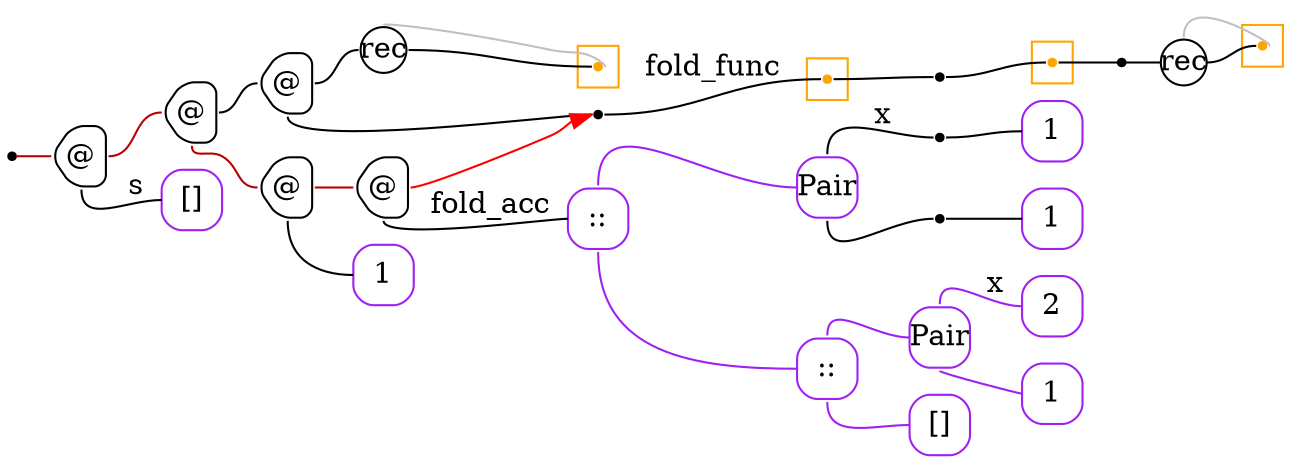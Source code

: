 digraph G {
  rankdir=LR;
  edge[arrowhead=none,arrowtail=none];
  node[fixedsize=true,shape=circle]
  size="9.201041666666667,5.219270833333334";
  labeldistance=0;
  nodesep=.175;
  ranksep=.175;

 nd1[shape=point];
   nd15[label="1",tooltip="nd15-ConstGraph",style=rounded,orientation=90,shape=square,width=.4,height=.4,color="purple"];
   nd21[label="2",tooltip="nd21-ConstGraph",style=rounded,orientation=90,shape=square,width=.4,height=.4,color="purple"];
   nd27[label="1",tooltip="nd27-ConstGraph",style=rounded,orientation=90,shape=square,width=.4,height=.4,color="purple"];
 subgraph cluster_nd174 {
   graph[style=fill,color="orange"];
   ndcluster_nd174[tooltip="nd174",orientation=90,shape=point,color="orange"];
 };
   nd592[label="1",tooltip="nd592-ConstGraph",style=rounded,orientation=90,shape=square,width=.4,height=.4,color="purple"];
   nd686[label="Pair",tooltip="nd686-ConstPairGraph",style=rounded,orientation=90,shape=square,width=.4,height=.4,color="purple"];
 nd885[label=" ",tooltip="nd885-ContractGraph",style=rounded,orientation=90,shape=point];
 nd918[label=" ",tooltip="nd918-ContractGraph",style=rounded,orientation=90,shape=point];
 nd919[label=" ",tooltip="nd919-ContractGraph",style=rounded,orientation=90,shape=point];
 subgraph cluster_nd383 {
   graph[style=fill,color="orange"];
   ndcluster_nd383[tooltip="nd383",orientation=90,shape=point,color="orange"];
 };
 nd946[label="rec",tooltip="nd946-RecurGraph",style=rounded,width=.3,height=.3,color="#000000"];
   subgraph cluster_nd950 {
     graph[style=fill,color="orange"];
     ndcluster_nd950[tooltip="nd950",orientation=90,shape=point,color="orange"];
   };
 nd1152[label=" ",tooltip="nd1152-ContractGraph",style=rounded,orientation=90,shape=point];
   nd1071[label="1",tooltip="nd1071-ConstGraph",style=rounded,orientation=90,shape=square,width=.4,height=.4,color="purple"];
   nd1075[label="[]",tooltip="nd1075-ConstEmptyGraph",style=rounded,orientation=90,shape=square,width=.4,height=.4,color="purple"];
   nd1165[label="Pair",tooltip="nd1165-ConstPairGraph",style=rounded,orientation=90,shape=square,width=.4,height=.4,color="purple"];
   nd1171[label="::",tooltip="nd1171-ConstListGraph",style=rounded,orientation=90,shape=square,width=.4,height=.4,color="purple"];
   nd1178[label="::",tooltip="nd1178-ConstListGraph",style=rounded,orientation=90,shape=square,width=.4,height=.4,color="purple"];
 nd1182[label="rec",tooltip="nd1182-RecurGraph",style=rounded,width=.3,height=.3,color="#000000"];
   subgraph cluster_nd1186 {
     graph[style=fill,color="orange"];
     ndcluster_nd1186[tooltip="nd1186",orientation=90,shape=point,color="orange"];
   };
 nd718[label="@",tooltip="nd718-AppGraph",style=rounded,orientation=90,shape=house,width=.4,height=.4,color="#000000"];
 nd719[label="@",tooltip="nd719-AppGraph",style=rounded,orientation=90,shape=house,width=.4,height=.4,color="#000000"];
 nd720[label="@",tooltip="nd720-AppGraph",style=rounded,orientation=90,shape=house,width=.4,height=.4,color="#000000"];
 nd723[label="@",tooltip="nd723-AppGraph",style=rounded,orientation=90,shape=house,width=.4,height=.4,color="#000000"];
 nd724[label="@",tooltip="nd724-AppGraph",style=rounded,orientation=90,shape=house,width=.4,height=.4,color="#000000"];
 nd734[label=" ",tooltip="nd734-ContractGraph",style=rounded,orientation=90,shape=point];
   nd1263[label="[]",tooltip="nd1263-ConstEmptyGraph",style=rounded,orientation=90,shape=square,width=.4,height=.4,color="purple"];

  ndcluster_nd174->nd885[tailport=e,headport=w];
  nd723->nd27[tailport=s,headport=w];
  ndcluster_nd383->nd1152[tailport=e,headport=w];
  nd885->ndcluster_nd383[tailport=e,headport=w];
  nd1152->nd946[tailport=e,headport=w,color=black,arrowhead=none,arrowtail=none];
  nd686->nd919[tailport=s,headport=w];
  nd686->nd918[label="x",tailport=n,headport=w];
  nd918->nd15[tailport=e,headport=w];
  nd919->nd592[tailport=e,headport=w];
  nd1178->nd686[tailport=n,headport=w,color=purple,arrowhead=none,arrowtail=none];
  nd718->nd1263[label="s",tailport=s,headport=w];
  nd720->nd1182[tailport=e,headport=w,color=black,arrowhead=none,arrowtail=none];
  nd724->nd734[tailport=e,headport=w,color=red,arrowhead=normal];
  nd723->nd724[tailport=e,headport=w,color="#b70000",arrowhead=none,arrowtail=none];
  nd719->nd720[tailport=e,headport=w];
  nd719->nd723[tailport=s,headport=w,color="#b70000",arrowhead=none,arrowtail=none];
  nd720->nd734[tailport=s,headport=w];
  nd718->nd719[tailport=e,headport=w,color="#b70000",arrowhead=none,arrowtail=none];
  nd1->nd718[label="",tailport=e,headport=w,color="#b70000",arrowhead=none,arrowtail=none];
  nd724->nd1178[label="fold_acc",tailport=s,headport=w];
  nd734->ndcluster_nd174[label="fold_func",tailport=e,headport=w];
  nd946->ndcluster_nd950[dir=back,headport=e,tailport=n,color=grey,arrowhead=none,arrowtail=none];
  nd946->ndcluster_nd950[tailport=e,headport=w];
  nd1165->nd1071[tailport=s,headport=w,color=purple,arrowhead=none,arrowtail=none];
  nd1171->nd1165[tailport=n,headport=w,color=purple,arrowhead=none,arrowtail=none];
  nd1171->nd1075[tailport=s,headport=w,color=purple,arrowhead=none,arrowtail=none];
  nd1178->nd1171[label="",tailport=s,headport=w,color=purple,arrowhead=none,arrowtail=none];
  nd1165->nd21[label="x",tailport=n,headport=w,color=purple,arrowhead=none,arrowtail=none];
  nd1182->ndcluster_nd1186[dir=back,headport=e,tailport=n,color=grey,arrowhead=none,arrowtail=none];
  nd1182->ndcluster_nd1186[tailport=e,headport=w];
}